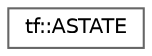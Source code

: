 digraph "类继承关系图"
{
 // LATEX_PDF_SIZE
  bgcolor="transparent";
  edge [fontname=Helvetica,fontsize=10,labelfontname=Helvetica,labelfontsize=10];
  node [fontname=Helvetica,fontsize=10,shape=box,height=0.2,width=0.4];
  rankdir="LR";
  Node0 [id="Node000000",label="tf::ASTATE",height=0.2,width=0.4,color="grey40", fillcolor="white", style="filled",URL="$structtf_1_1_a_s_t_a_t_e.html",tooltip=" "];
}
